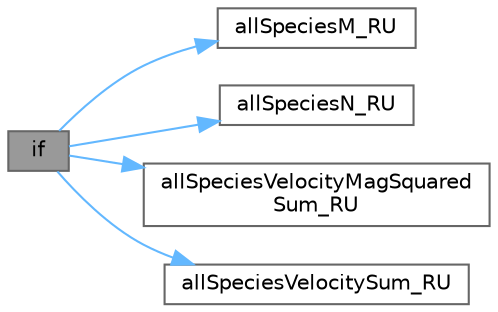 digraph "if"
{
 // LATEX_PDF_SIZE
  bgcolor="transparent";
  edge [fontname=Helvetica,fontsize=10,labelfontname=Helvetica,labelfontsize=10];
  node [fontname=Helvetica,fontsize=10,shape=box,height=0.2,width=0.4];
  rankdir="LR";
  Node1 [id="Node000001",label="if",height=0.2,width=0.4,color="gray40", fillcolor="grey60", style="filled", fontcolor="black",tooltip=" "];
  Node1 -> Node2 [id="edge1_Node000001_Node000002",color="steelblue1",style="solid",tooltip=" "];
  Node2 [id="Node000002",label="allSpeciesM_RU",height=0.2,width=0.4,color="grey40", fillcolor="white", style="filled",URL="$createMDFields_8H.html#a61b8ea28c702cd3f18e0bb394c79f980",tooltip=" "];
  Node1 -> Node3 [id="edge2_Node000001_Node000003",color="steelblue1",style="solid",tooltip=" "];
  Node3 [id="Node000003",label="allSpeciesN_RU",height=0.2,width=0.4,color="grey40", fillcolor="white", style="filled",URL="$createMDFields_8H.html#a2cb99e97c74ace095021848ed7ce3a3f",tooltip=" "];
  Node1 -> Node4 [id="edge3_Node000001_Node000004",color="steelblue1",style="solid",tooltip=" "];
  Node4 [id="Node000004",label="allSpeciesVelocityMagSquared\lSum_RU",height=0.2,width=0.4,color="grey40", fillcolor="white", style="filled",URL="$createMDFields_8H.html#a6130341df84411d597c166364d801f50",tooltip=" "];
  Node1 -> Node5 [id="edge4_Node000001_Node000005",color="steelblue1",style="solid",tooltip=" "];
  Node5 [id="Node000005",label="allSpeciesVelocitySum_RU",height=0.2,width=0.4,color="grey40", fillcolor="white", style="filled",URL="$createMDFields_8H.html#a37bdf2fd7c33050cda62742849cfc889",tooltip=" "];
}
